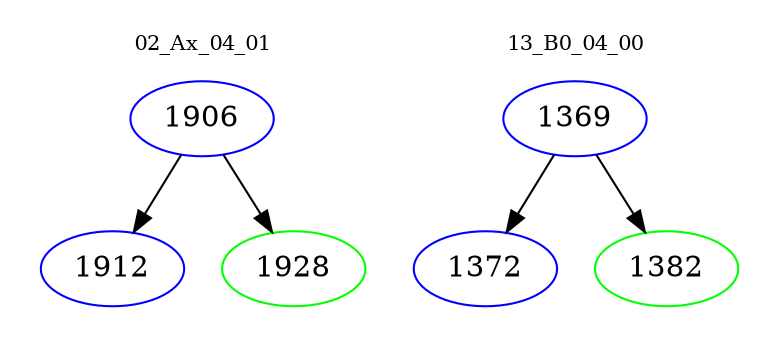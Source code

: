 digraph{
subgraph cluster_0 {
color = white
label = "02_Ax_04_01";
fontsize=10;
T0_1906 [label="1906", color="blue"]
T0_1906 -> T0_1912 [color="black"]
T0_1912 [label="1912", color="blue"]
T0_1906 -> T0_1928 [color="black"]
T0_1928 [label="1928", color="green"]
}
subgraph cluster_1 {
color = white
label = "13_B0_04_00";
fontsize=10;
T1_1369 [label="1369", color="blue"]
T1_1369 -> T1_1372 [color="black"]
T1_1372 [label="1372", color="blue"]
T1_1369 -> T1_1382 [color="black"]
T1_1382 [label="1382", color="green"]
}
}
